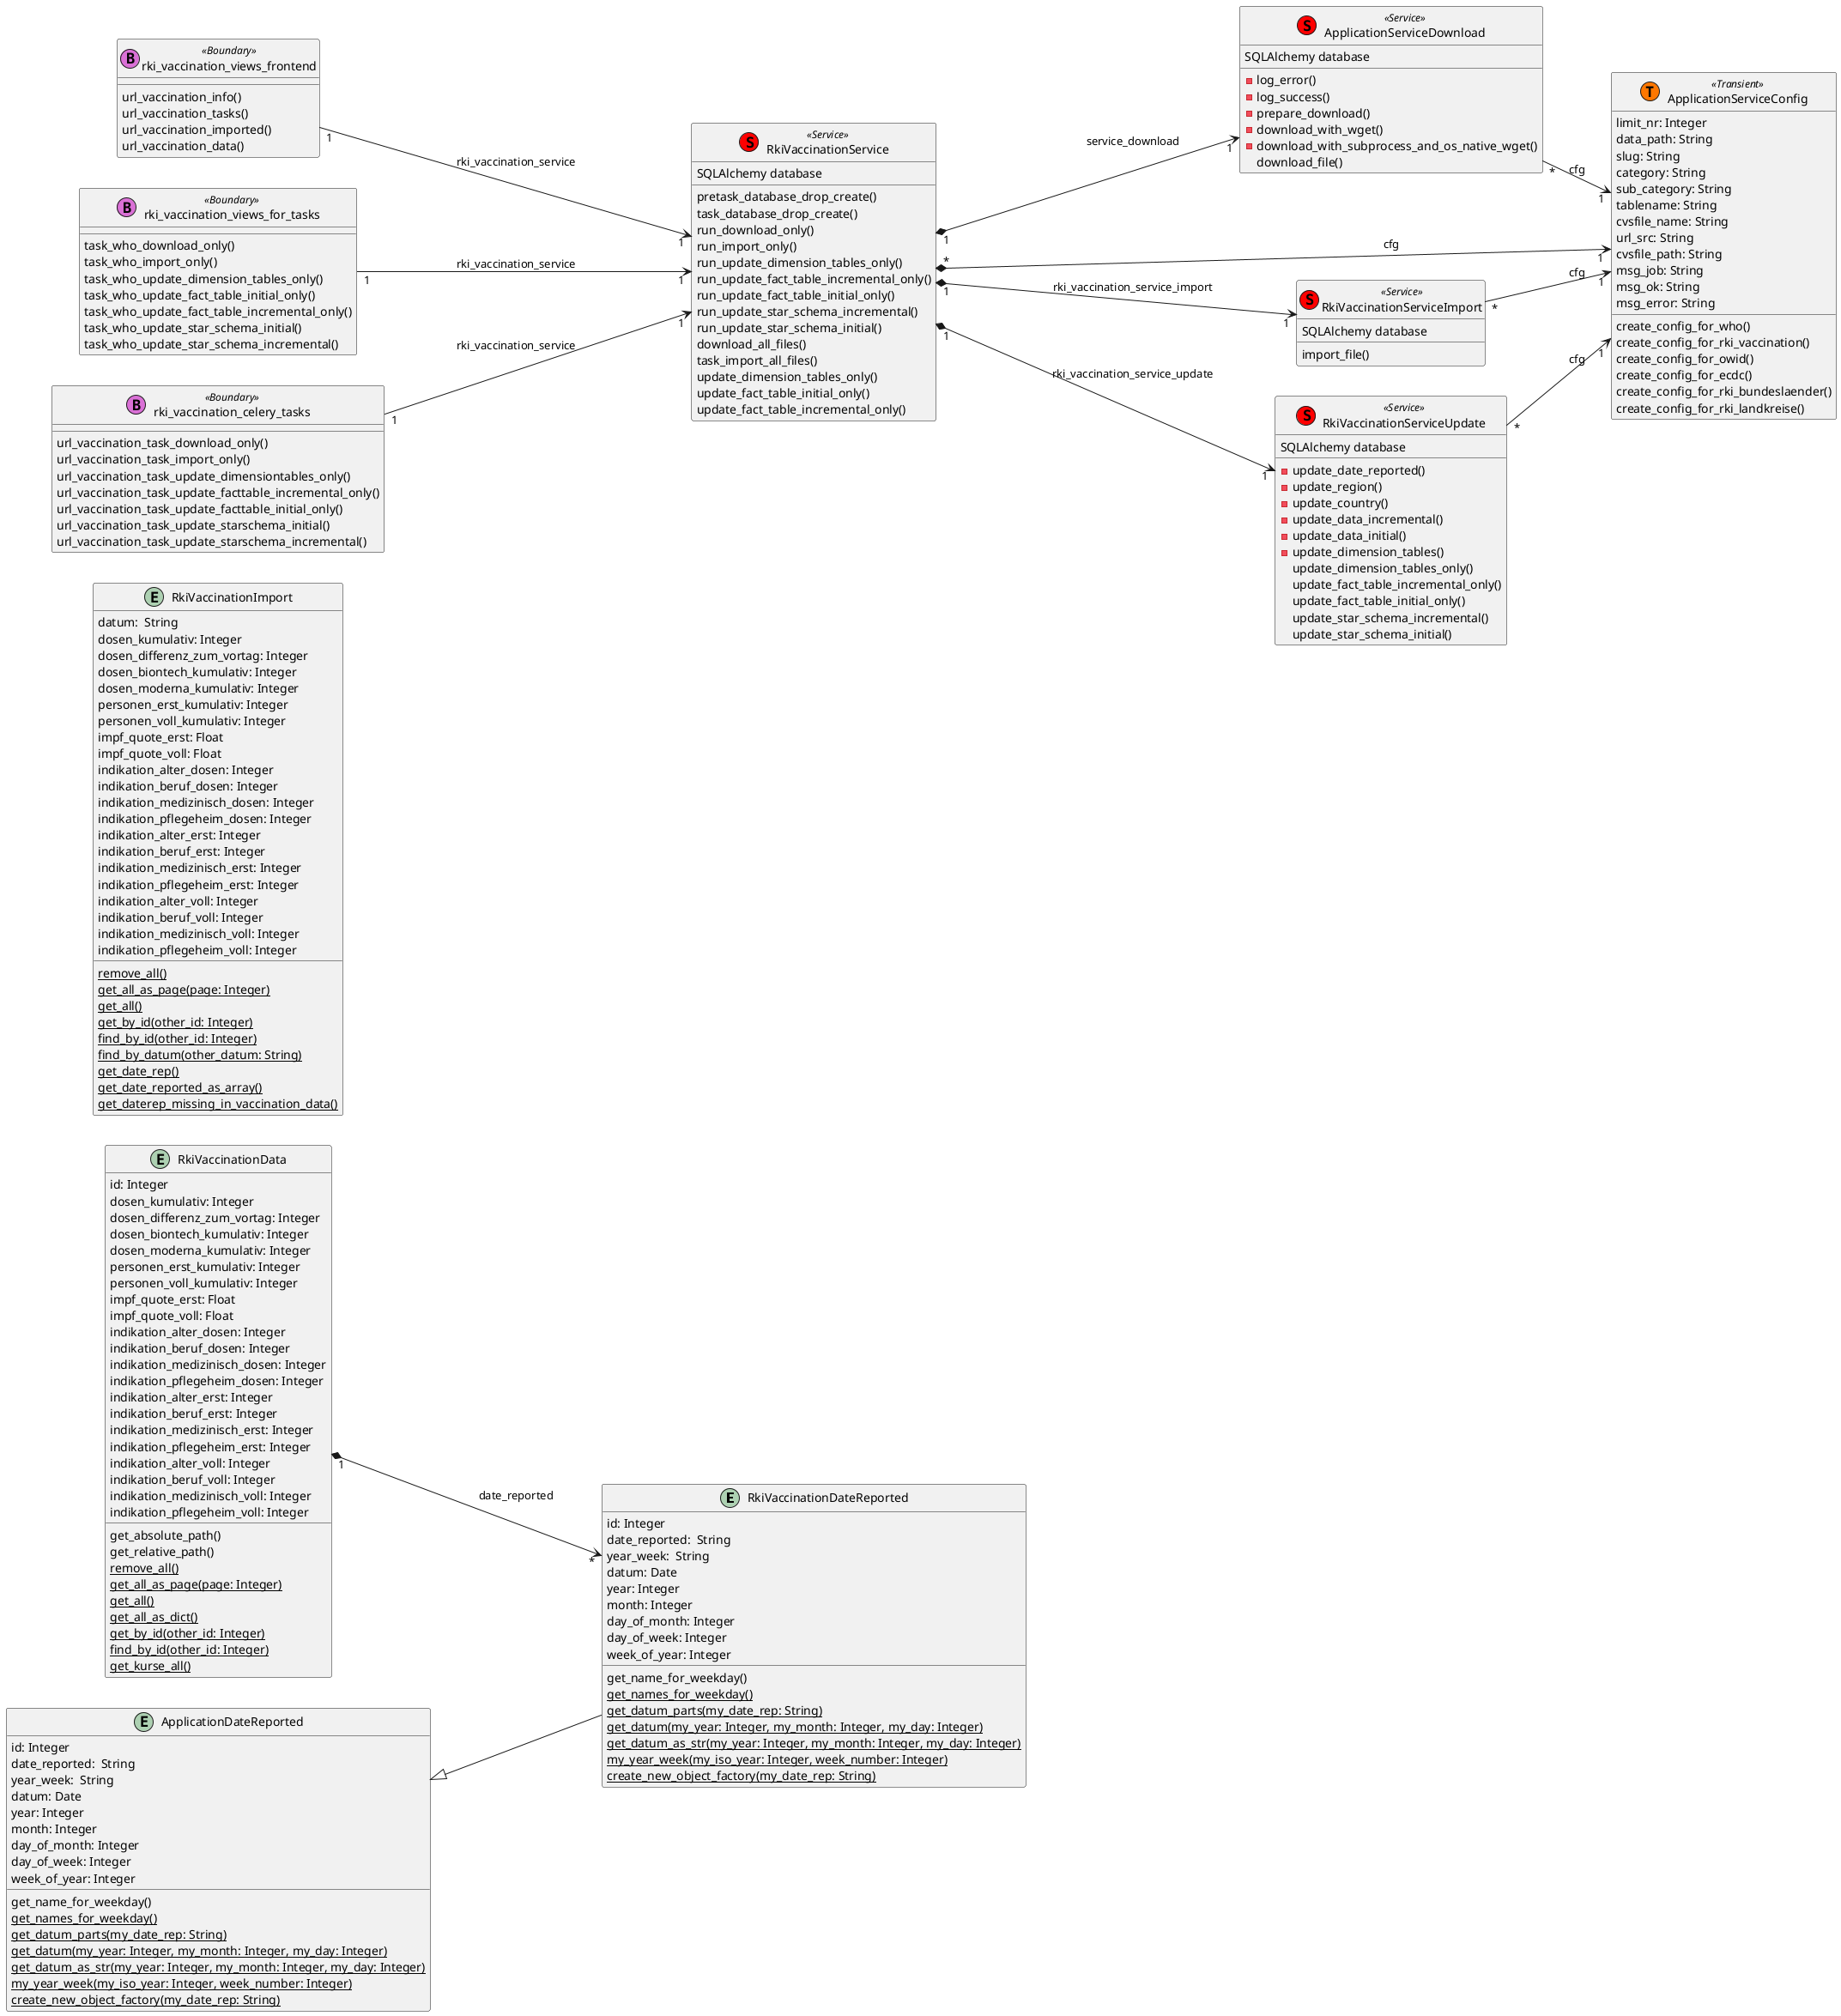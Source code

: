 @startuml
left to right direction

entity RkiVaccinationDateReported {
    id: Integer
	date_reported:  String
    year_week:  String
    datum: Date
    year: Integer
    month: Integer
    day_of_month: Integer
    day_of_week: Integer
    week_of_year: Integer
	get_name_for_weekday()
	{classifier} get_names_for_weekday()
	{classifier} get_datum_parts(my_date_rep: String)
	{classifier} get_datum(my_year: Integer, my_month: Integer, my_day: Integer)
	{classifier} get_datum_as_str(my_year: Integer, my_month: Integer, my_day: Integer)
	{classifier} my_year_week(my_iso_year: Integer, week_number: Integer)
	{classifier} create_new_object_factory(my_date_rep: String)
}
entity RkiVaccinationData {
    id: Integer
    dosen_kumulativ: Integer
    dosen_differenz_zum_vortag: Integer
    dosen_biontech_kumulativ: Integer
    dosen_moderna_kumulativ: Integer
    personen_erst_kumulativ: Integer
    personen_voll_kumulativ: Integer
    impf_quote_erst: Float
    impf_quote_voll: Float
    indikation_alter_dosen: Integer
    indikation_beruf_dosen: Integer
    indikation_medizinisch_dosen: Integer
    indikation_pflegeheim_dosen: Integer
    indikation_alter_erst: Integer
    indikation_beruf_erst: Integer
    indikation_medizinisch_erst: Integer
    indikation_pflegeheim_erst: Integer
    indikation_alter_voll: Integer
    indikation_beruf_voll: Integer
    indikation_medizinisch_voll: Integer
    indikation_pflegeheim_voll: Integer
    get_absolute_path()
    get_relative_path()
    {classifier} remove_all()
    {classifier} get_all_as_page(page: Integer)
    {classifier} get_all()
    {classifier} get_all_as_dict()
    {classifier} get_by_id(other_id: Integer)
    {classifier} find_by_id(other_id: Integer)
    {classifier} get_kurse_all()
}
entity RkiVaccinationImport {
    datum:  String
    dosen_kumulativ: Integer
    dosen_differenz_zum_vortag: Integer
    dosen_biontech_kumulativ: Integer
    dosen_moderna_kumulativ: Integer
    personen_erst_kumulativ: Integer
    personen_voll_kumulativ: Integer
    impf_quote_erst: Float
    impf_quote_voll: Float
    indikation_alter_dosen: Integer
    indikation_beruf_dosen: Integer
    indikation_medizinisch_dosen: Integer
    indikation_pflegeheim_dosen: Integer
    indikation_alter_erst: Integer
    indikation_beruf_erst: Integer
    indikation_medizinisch_erst: Integer
    indikation_pflegeheim_erst: Integer
    indikation_alter_voll: Integer
    indikation_beruf_voll: Integer
    indikation_medizinisch_voll: Integer
    indikation_pflegeheim_voll: Integer

    {classifier} remove_all()
    {classifier} get_all_as_page(page: Integer)
    {classifier} get_all()
    {classifier} get_by_id(other_id: Integer)
    {classifier} find_by_id(other_id: Integer)
    {classifier} find_by_datum(other_datum: String)
    {classifier} get_date_rep()
    {classifier} get_date_reported_as_array()
    {classifier} get_daterep_missing_in_vaccination_data()
}
entity ApplicationDateReported {
    id: Integer
	date_reported:  String
    year_week:  String
    datum: Date
    year: Integer
    month: Integer
    day_of_month: Integer
    day_of_week: Integer
    week_of_year: Integer
	get_name_for_weekday()
	{classifier} get_names_for_weekday()
	{classifier} get_datum_parts(my_date_rep: String)
	{classifier} get_datum(my_year: Integer, my_month: Integer, my_day: Integer)
	{classifier} get_datum_as_str(my_year: Integer, my_month: Integer, my_day: Integer)
	{classifier} my_year_week(my_iso_year: Integer, week_number: Integer)
	{classifier} create_new_object_factory(my_date_rep: String)
}
class ApplicationServiceDownload << (S,red) Service >> {
	-log_error()
	-log_success()
	-prepare_download()
	-download_with_wget()
	-download_with_subprocess_and_os_native_wget()
	download_file()
}
class ApplicationServiceConfig << (T,#FF7700) Transient >> {
	limit_nr: Integer
    data_path: String
    slug: String
    category: String
    sub_category: String
    tablename: String
    cvsfile_name: String
    url_src: String
    cvsfile_path: String
    msg_job: String
    msg_ok: String
    msg_error: String
	create_config_for_who()
	create_config_for_rki_vaccination()
	create_config_for_owid()
	create_config_for_ecdc()
	create_config_for_rki_bundeslaender()
	create_config_for_rki_landkreise()
}
class RkiVaccinationService << (S,red) Service >> {
    pretask_database_drop_create()
    task_database_drop_create()
    run_download_only()
    run_import_only()
    run_update_dimension_tables_only()
    run_update_fact_table_incremental_only()
    run_update_fact_table_initial_only()
    run_update_star_schema_incremental()
    run_update_star_schema_initial()
    download_all_files()
    task_import_all_files()
    update_dimension_tables_only()
    update_fact_table_initial_only()
    update_fact_table_incremental_only()
}
class RkiVaccinationServiceImport << (S,red) Service >> {
    import_file()
}
class RkiVaccinationServiceUpdate << (S,red) Service >> {
    -update_date_reported()
    -update_region()
    -update_country()
    -update_data_incremental()
    -update_data_initial()
    -update_dimension_tables()
    update_dimension_tables_only()
    update_fact_table_incremental_only()
    update_fact_table_initial_only()
    update_star_schema_incremental()
    update_star_schema_initial()
}
class rki_vaccination_views_frontend << (B,orchid) Boundary >> {
	url_vaccination_info()
	url_vaccination_tasks()
	url_vaccination_imported()
	url_vaccination_data()
}
class rki_vaccination_views_for_tasks << (B,orchid) Boundary >> {
	task_who_download_only()
	task_who_import_only()
	task_who_update_dimension_tables_only()
	task_who_update_fact_table_initial_only()
	task_who_update_fact_table_incremental_only()
	task_who_update_star_schema_initial()
	task_who_update_star_schema_incremental()
}
class rki_vaccination_celery_tasks << (B,orchid) Boundary >> {
	url_vaccination_task_download_only()
	url_vaccination_task_import_only()
	url_vaccination_task_update_dimensiontables_only()
	url_vaccination_task_update_facttable_incremental_only()
	url_vaccination_task_update_facttable_initial_only()
	url_vaccination_task_update_starschema_initial()
	url_vaccination_task_update_starschema_incremental()
}
RkiVaccinationServiceImport : SQLAlchemy database
RkiVaccinationServiceUpdate : SQLAlchemy database
RkiVaccinationService : SQLAlchemy database
ApplicationServiceDownload : SQLAlchemy database
ApplicationDateReported <|-- RkiVaccinationDateReported
RkiVaccinationData "1" *--> "*" RkiVaccinationDateReported : date_reported
RkiVaccinationService "*" *--> "1"  ApplicationServiceConfig : cfg
RkiVaccinationServiceImport "*" --> "1"  ApplicationServiceConfig : cfg
RkiVaccinationServiceUpdate "*" --> "1"  ApplicationServiceConfig : cfg
ApplicationServiceDownload "*" --> "1"  ApplicationServiceConfig : cfg
RkiVaccinationService "1" *--> "1" RkiVaccinationServiceImport : rki_vaccination_service_import
RkiVaccinationService "1" *--> "1" RkiVaccinationServiceUpdate : rki_vaccination_service_update
RkiVaccinationService "1" *--> "1" ApplicationServiceDownload : service_download
rki_vaccination_views_frontend "1" --> "1" RkiVaccinationService : rki_vaccination_service
rki_vaccination_views_for_tasks "1" --> "1" RkiVaccinationService : rki_vaccination_service
rki_vaccination_celery_tasks "1" --> "1" RkiVaccinationService : rki_vaccination_service
@enduml
